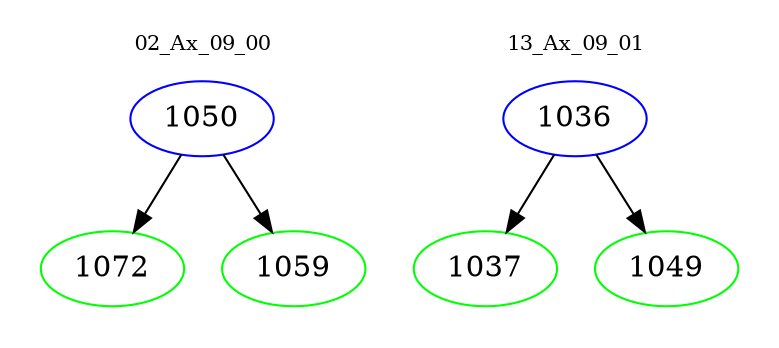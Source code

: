 digraph{
subgraph cluster_0 {
color = white
label = "02_Ax_09_00";
fontsize=10;
T0_1050 [label="1050", color="blue"]
T0_1050 -> T0_1072 [color="black"]
T0_1072 [label="1072", color="green"]
T0_1050 -> T0_1059 [color="black"]
T0_1059 [label="1059", color="green"]
}
subgraph cluster_1 {
color = white
label = "13_Ax_09_01";
fontsize=10;
T1_1036 [label="1036", color="blue"]
T1_1036 -> T1_1037 [color="black"]
T1_1037 [label="1037", color="green"]
T1_1036 -> T1_1049 [color="black"]
T1_1049 [label="1049", color="green"]
}
}

